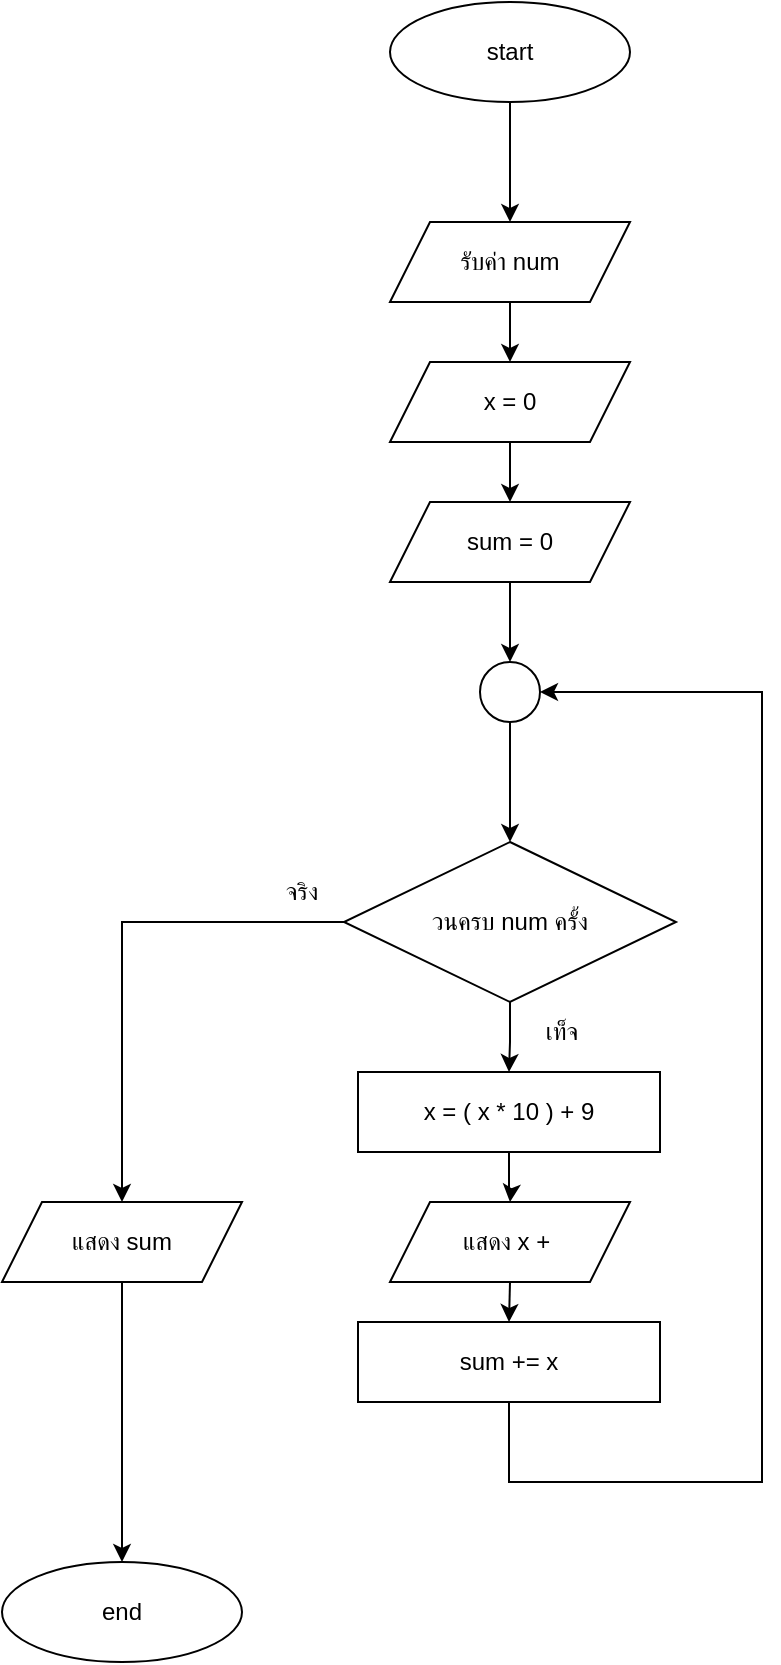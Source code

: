 <mxfile version="25.0.3">
  <diagram name="Page-1" id="CSnpGQzMtUrZoiWHQE6S">
    <mxGraphModel dx="1050" dy="522" grid="1" gridSize="10" guides="1" tooltips="1" connect="1" arrows="1" fold="1" page="1" pageScale="1" pageWidth="827" pageHeight="1169" math="0" shadow="0">
      <root>
        <mxCell id="0" />
        <mxCell id="1" parent="0" />
        <mxCell id="hWd1Pk0RT9BdvqmXm1Gd-3" value="" style="edgeStyle=orthogonalEdgeStyle;rounded=0;orthogonalLoop=1;jettySize=auto;html=1;" edge="1" parent="1" source="hWd1Pk0RT9BdvqmXm1Gd-1" target="hWd1Pk0RT9BdvqmXm1Gd-2">
          <mxGeometry relative="1" as="geometry" />
        </mxCell>
        <mxCell id="hWd1Pk0RT9BdvqmXm1Gd-1" value="start" style="ellipse;whiteSpace=wrap;html=1;" vertex="1" parent="1">
          <mxGeometry x="354" y="30" width="120" height="50" as="geometry" />
        </mxCell>
        <mxCell id="hWd1Pk0RT9BdvqmXm1Gd-6" value="" style="edgeStyle=orthogonalEdgeStyle;rounded=0;orthogonalLoop=1;jettySize=auto;html=1;exitX=0.5;exitY=1;exitDx=0;exitDy=0;" edge="1" parent="1" source="hWd1Pk0RT9BdvqmXm1Gd-11" target="hWd1Pk0RT9BdvqmXm1Gd-4">
          <mxGeometry relative="1" as="geometry">
            <mxPoint x="414" y="330" as="sourcePoint" />
          </mxGeometry>
        </mxCell>
        <mxCell id="hWd1Pk0RT9BdvqmXm1Gd-10" value="" style="edgeStyle=orthogonalEdgeStyle;rounded=0;orthogonalLoop=1;jettySize=auto;html=1;" edge="1" parent="1" source="hWd1Pk0RT9BdvqmXm1Gd-2" target="hWd1Pk0RT9BdvqmXm1Gd-9">
          <mxGeometry relative="1" as="geometry" />
        </mxCell>
        <mxCell id="hWd1Pk0RT9BdvqmXm1Gd-2" value="รับค่า num" style="shape=parallelogram;perimeter=parallelogramPerimeter;whiteSpace=wrap;html=1;fixedSize=1;" vertex="1" parent="1">
          <mxGeometry x="354" y="140" width="120" height="40" as="geometry" />
        </mxCell>
        <mxCell id="hWd1Pk0RT9BdvqmXm1Gd-8" value="" style="edgeStyle=orthogonalEdgeStyle;rounded=0;orthogonalLoop=1;jettySize=auto;html=1;" edge="1" parent="1" source="hWd1Pk0RT9BdvqmXm1Gd-4" target="hWd1Pk0RT9BdvqmXm1Gd-7">
          <mxGeometry relative="1" as="geometry" />
        </mxCell>
        <mxCell id="hWd1Pk0RT9BdvqmXm1Gd-4" value="" style="ellipse;whiteSpace=wrap;html=1;aspect=fixed;" vertex="1" parent="1">
          <mxGeometry x="399" y="360" width="30" height="30" as="geometry" />
        </mxCell>
        <mxCell id="hWd1Pk0RT9BdvqmXm1Gd-16" value="" style="edgeStyle=orthogonalEdgeStyle;rounded=0;orthogonalLoop=1;jettySize=auto;html=1;" edge="1" parent="1" source="hWd1Pk0RT9BdvqmXm1Gd-7" target="hWd1Pk0RT9BdvqmXm1Gd-13">
          <mxGeometry relative="1" as="geometry" />
        </mxCell>
        <mxCell id="hWd1Pk0RT9BdvqmXm1Gd-23" style="edgeStyle=orthogonalEdgeStyle;rounded=0;orthogonalLoop=1;jettySize=auto;html=1;exitX=0;exitY=0.5;exitDx=0;exitDy=0;entryX=0.5;entryY=0;entryDx=0;entryDy=0;" edge="1" parent="1" source="hWd1Pk0RT9BdvqmXm1Gd-7" target="hWd1Pk0RT9BdvqmXm1Gd-21">
          <mxGeometry relative="1" as="geometry" />
        </mxCell>
        <mxCell id="hWd1Pk0RT9BdvqmXm1Gd-7" value="วนครบ num ครั้ง" style="rhombus;whiteSpace=wrap;html=1;" vertex="1" parent="1">
          <mxGeometry x="331" y="450" width="166" height="80" as="geometry" />
        </mxCell>
        <mxCell id="hWd1Pk0RT9BdvqmXm1Gd-12" value="" style="edgeStyle=orthogonalEdgeStyle;rounded=0;orthogonalLoop=1;jettySize=auto;html=1;" edge="1" parent="1" source="hWd1Pk0RT9BdvqmXm1Gd-9" target="hWd1Pk0RT9BdvqmXm1Gd-11">
          <mxGeometry relative="1" as="geometry" />
        </mxCell>
        <mxCell id="hWd1Pk0RT9BdvqmXm1Gd-9" value="x = 0" style="shape=parallelogram;perimeter=parallelogramPerimeter;whiteSpace=wrap;html=1;fixedSize=1;" vertex="1" parent="1">
          <mxGeometry x="354" y="210" width="120" height="40" as="geometry" />
        </mxCell>
        <mxCell id="hWd1Pk0RT9BdvqmXm1Gd-11" value="sum = 0" style="shape=parallelogram;perimeter=parallelogramPerimeter;whiteSpace=wrap;html=1;fixedSize=1;" vertex="1" parent="1">
          <mxGeometry x="354" y="280" width="120" height="40" as="geometry" />
        </mxCell>
        <mxCell id="hWd1Pk0RT9BdvqmXm1Gd-15" value="" style="edgeStyle=orthogonalEdgeStyle;rounded=0;orthogonalLoop=1;jettySize=auto;html=1;" edge="1" parent="1" source="hWd1Pk0RT9BdvqmXm1Gd-13">
          <mxGeometry relative="1" as="geometry">
            <mxPoint x="414" y="630" as="targetPoint" />
          </mxGeometry>
        </mxCell>
        <mxCell id="hWd1Pk0RT9BdvqmXm1Gd-13" value="x = ( x * 10 ) + 9" style="rounded=0;whiteSpace=wrap;html=1;" vertex="1" parent="1">
          <mxGeometry x="338" y="565" width="151" height="40" as="geometry" />
        </mxCell>
        <mxCell id="hWd1Pk0RT9BdvqmXm1Gd-17" style="edgeStyle=orthogonalEdgeStyle;rounded=0;orthogonalLoop=1;jettySize=auto;html=1;exitX=0.5;exitY=1;exitDx=0;exitDy=0;entryX=1;entryY=0.5;entryDx=0;entryDy=0;" edge="1" parent="1" source="hWd1Pk0RT9BdvqmXm1Gd-14" target="hWd1Pk0RT9BdvqmXm1Gd-4">
          <mxGeometry relative="1" as="geometry">
            <Array as="points">
              <mxPoint x="414" y="770" />
              <mxPoint x="540" y="770" />
              <mxPoint x="540" y="375" />
            </Array>
          </mxGeometry>
        </mxCell>
        <mxCell id="hWd1Pk0RT9BdvqmXm1Gd-14" value="sum += x" style="rounded=0;whiteSpace=wrap;html=1;" vertex="1" parent="1">
          <mxGeometry x="338" y="690" width="151" height="40" as="geometry" />
        </mxCell>
        <mxCell id="hWd1Pk0RT9BdvqmXm1Gd-19" style="edgeStyle=orthogonalEdgeStyle;rounded=0;orthogonalLoop=1;jettySize=auto;html=1;exitX=0.5;exitY=1;exitDx=0;exitDy=0;entryX=0.5;entryY=0;entryDx=0;entryDy=0;" edge="1" parent="1" source="hWd1Pk0RT9BdvqmXm1Gd-18" target="hWd1Pk0RT9BdvqmXm1Gd-14">
          <mxGeometry relative="1" as="geometry" />
        </mxCell>
        <mxCell id="hWd1Pk0RT9BdvqmXm1Gd-18" value="แสดง x +&amp;nbsp;" style="shape=parallelogram;perimeter=parallelogramPerimeter;whiteSpace=wrap;html=1;fixedSize=1;" vertex="1" parent="1">
          <mxGeometry x="354" y="630" width="120" height="40" as="geometry" />
        </mxCell>
        <mxCell id="hWd1Pk0RT9BdvqmXm1Gd-24" style="edgeStyle=orthogonalEdgeStyle;rounded=0;orthogonalLoop=1;jettySize=auto;html=1;exitX=0.5;exitY=1;exitDx=0;exitDy=0;entryX=0.5;entryY=0;entryDx=0;entryDy=0;" edge="1" parent="1" source="hWd1Pk0RT9BdvqmXm1Gd-21" target="hWd1Pk0RT9BdvqmXm1Gd-22">
          <mxGeometry relative="1" as="geometry" />
        </mxCell>
        <mxCell id="hWd1Pk0RT9BdvqmXm1Gd-21" value="แสดง sum" style="shape=parallelogram;perimeter=parallelogramPerimeter;whiteSpace=wrap;html=1;fixedSize=1;" vertex="1" parent="1">
          <mxGeometry x="160" y="630" width="120" height="40" as="geometry" />
        </mxCell>
        <mxCell id="hWd1Pk0RT9BdvqmXm1Gd-22" value="end" style="ellipse;whiteSpace=wrap;html=1;" vertex="1" parent="1">
          <mxGeometry x="160" y="810" width="120" height="50" as="geometry" />
        </mxCell>
        <mxCell id="hWd1Pk0RT9BdvqmXm1Gd-25" value="เท็จ" style="text;html=1;align=center;verticalAlign=middle;whiteSpace=wrap;rounded=0;" vertex="1" parent="1">
          <mxGeometry x="410" y="530" width="60" height="30" as="geometry" />
        </mxCell>
        <mxCell id="hWd1Pk0RT9BdvqmXm1Gd-26" value="จริง" style="text;html=1;align=center;verticalAlign=middle;whiteSpace=wrap;rounded=0;" vertex="1" parent="1">
          <mxGeometry x="280" y="460" width="60" height="30" as="geometry" />
        </mxCell>
      </root>
    </mxGraphModel>
  </diagram>
</mxfile>
